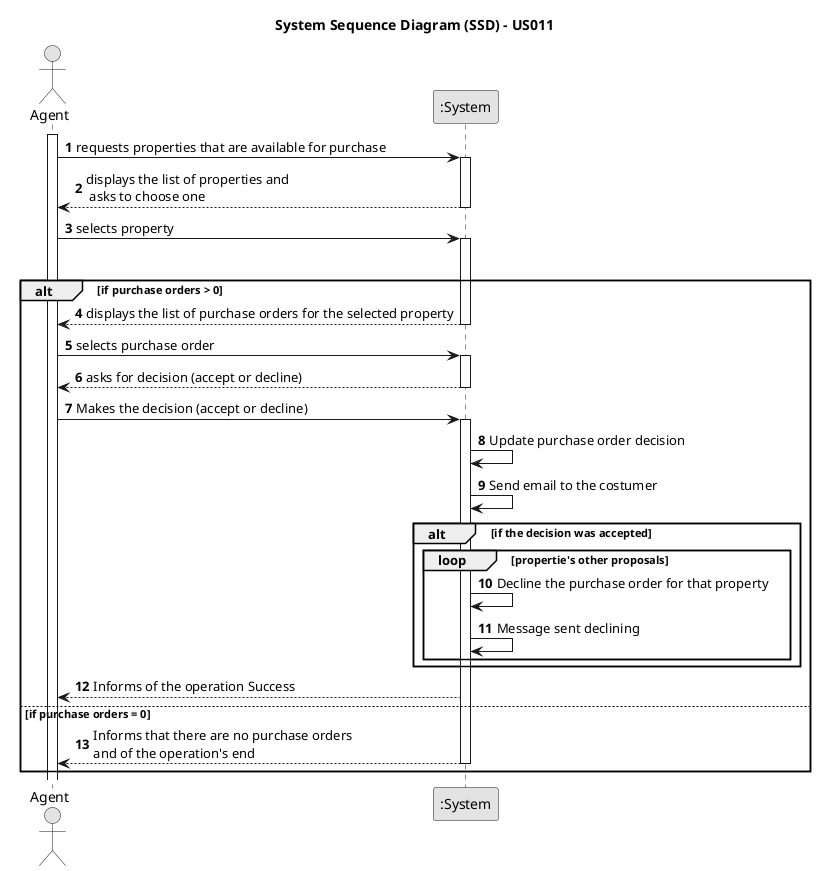 @startuml
skinparam monochrome true
skinparam packageStyle rectangle
skinparam shadowing false

title System Sequence Diagram (SSD) - US011

autonumber

actor "Agent" as Employee
participant ":System" as System

activate Employee

    Employee -> System : requests properties that are available for purchase

        activate System

        System --> Employee : displays the list of properties and \n asks to choose one

        deactivate System

        Employee -> System : selects property

        activate System

            loop for all properties available for purchase

            alt if purchase orders > 0

                System --> Employee : displays the list of purchase orders for the selected property

        deactivate System


        deactivate System

             Employee -> System : selects purchase order

        activate System

             System --> Employee : asks for decision (accept or decline)

             deactivate System


             Employee -> System : Makes the decision (accept or decline)
        activate System

             System -> System : Update purchase order decision
             System -> System : Send email to the costumer

        alt if the decision was accepted

            loop propertie's other proposals

                System -> System : Decline the purchase order for that property

                System -> System : Message sent declining

            end

        end

            System --> Employee : Informs of the operation Success


                 else if purchase orders = 0


                    System --> Employee : Informs that there are no purchase orders\nand of the operation's end

        deactivate System
    end


@enduml